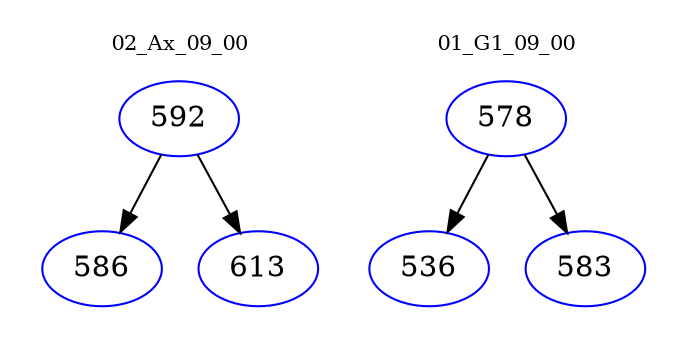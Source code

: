 digraph{
subgraph cluster_0 {
color = white
label = "02_Ax_09_00";
fontsize=10;
T0_592 [label="592", color="blue"]
T0_592 -> T0_586 [color="black"]
T0_586 [label="586", color="blue"]
T0_592 -> T0_613 [color="black"]
T0_613 [label="613", color="blue"]
}
subgraph cluster_1 {
color = white
label = "01_G1_09_00";
fontsize=10;
T1_578 [label="578", color="blue"]
T1_578 -> T1_536 [color="black"]
T1_536 [label="536", color="blue"]
T1_578 -> T1_583 [color="black"]
T1_583 [label="583", color="blue"]
}
}

